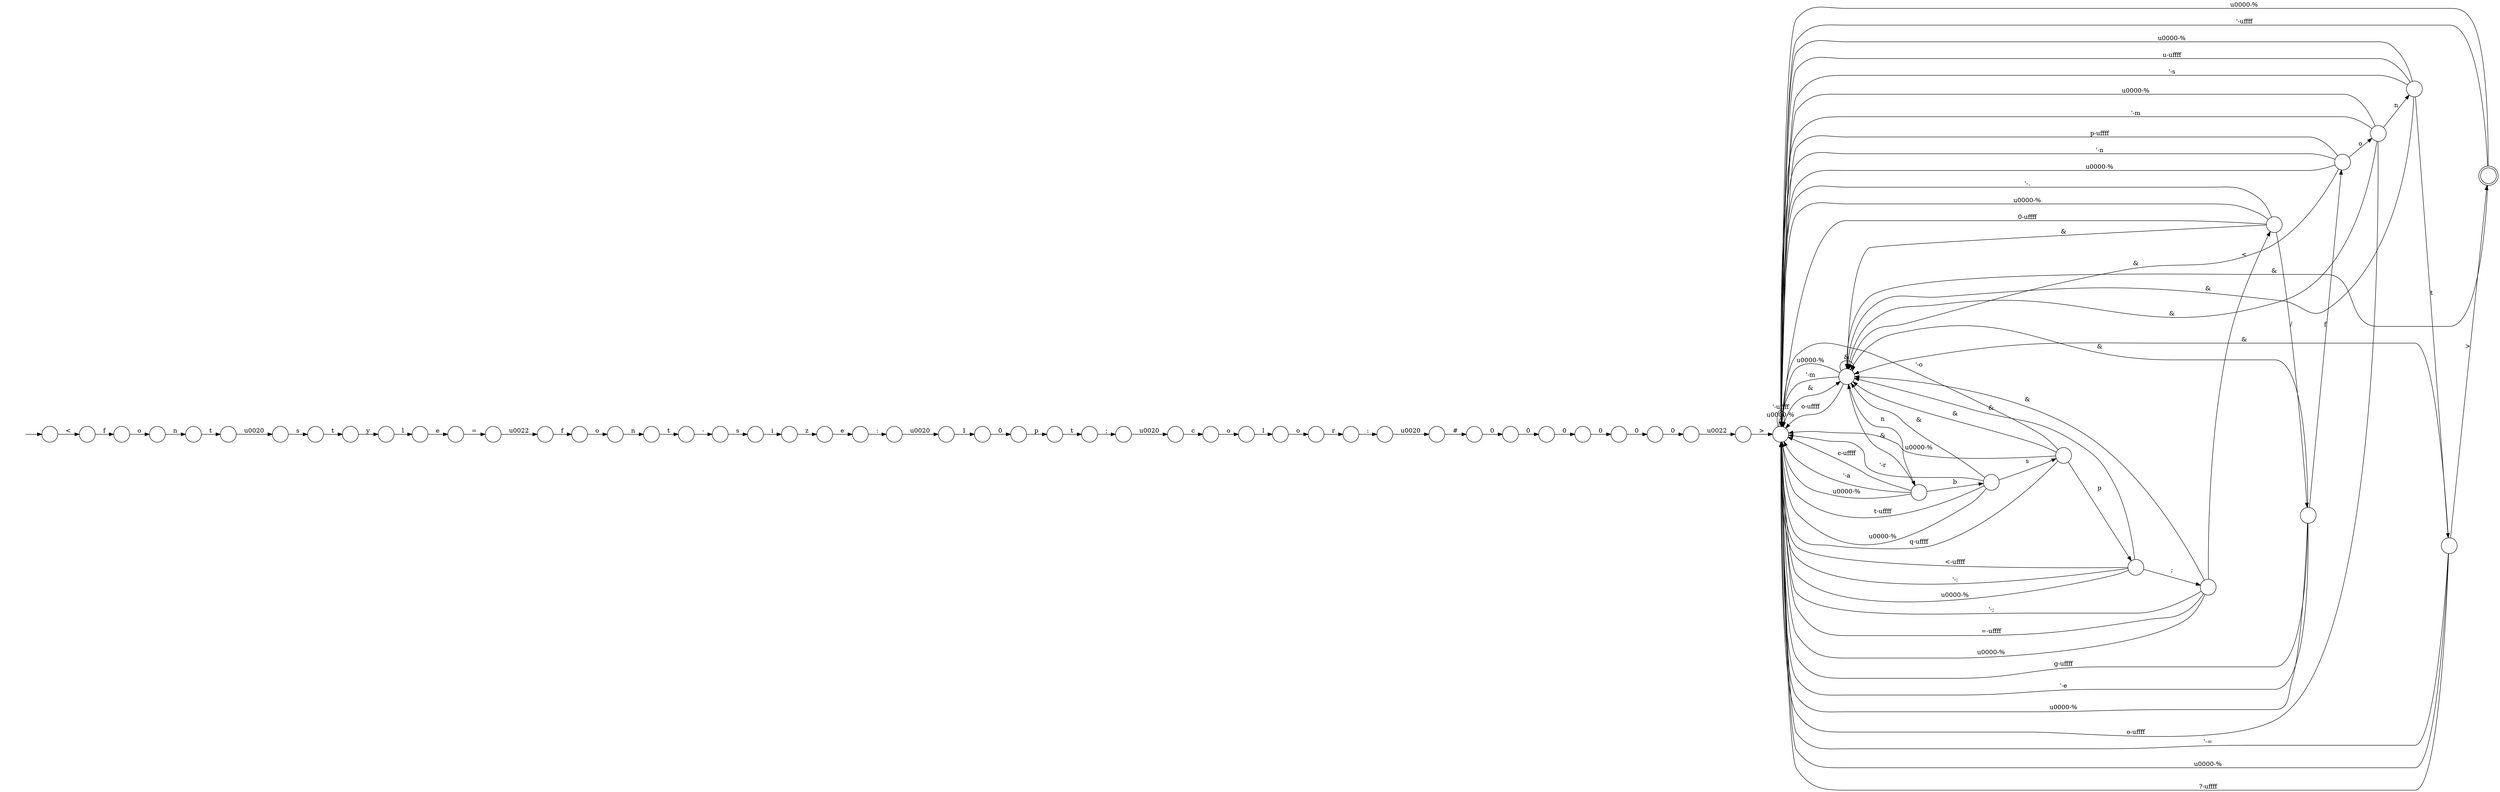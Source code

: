 digraph Automaton {
  rankdir = LR;
  0 [shape=circle,label=""];
  0 -> 43 [label=":"]
  1 [shape=circle,label=""];
  1 -> 29 [label="\u0020"]
  2 [shape=circle,label=""];
  2 -> 57 [label="\u0020"]
  3 [shape=circle,label=""];
  3 -> 59 [label="="]
  4 [shape=circle,label=""];
  4 -> 25 [label="\u0020"]
  5 [shape=circle,label=""];
  5 -> 56 [label="n"]
  5 -> 46 [label="&"]
  5 -> 12 [label="o-\uffff"]
  5 -> 12 [label="\u0000-%"]
  5 -> 12 [label="'-m"]
  6 [shape=circle,label=""];
  6 -> 24 [label="p"]
  7 [shape=circle,label=""];
  7 -> 36 [label="0"]
  8 [shape=circle,label=""];
  initial [shape=plaintext,label=""];
  initial -> 8
  8 -> 51 [label="<"]
  9 [shape=circle,label=""];
  9 -> 17 [label="n"]
  10 [shape=circle,label=""];
  10 -> 15 [label="t"]
  11 [shape=circle,label=""];
  11 -> 6 [label="0"]
  12 [shape=circle,label=""];
  12 -> 46 [label="&"]
  12 -> 12 [label="\u0000-%"]
  12 -> 12 [label="'-\uffff"]
  13 [shape=circle,label=""];
  13 -> 58 [label="z"]
  14 [shape=circle,label=""];
  14 -> 50 [label="o"]
  15 [shape=circle,label=""];
  15 -> 26 [label="-"]
  16 [shape=circle,label=""];
  16 -> 20 [label="o"]
  17 [shape=circle,label=""];
  17 -> 2 [label="t"]
  18 [shape=circle,label=""];
  18 -> 27 [label="t"]
  19 [shape=circle,label=""];
  19 -> 11 [label="1"]
  20 [shape=circle,label=""];
  20 -> 39 [label="r"]
  21 [shape=circle,label=""];
  21 -> 32 [label="l"]
  22 [shape=circle,label=""];
  22 -> 12 [label="q-\uffff"]
  22 -> 12 [label="'-o"]
  22 -> 46 [label="&"]
  22 -> 54 [label="p"]
  22 -> 12 [label="\u0000-%"]
  23 [shape=circle,label=""];
  23 -> 46 [label="&"]
  23 -> 30 [label="/"]
  23 -> 12 [label="'-."]
  23 -> 12 [label="\u0000-%"]
  23 -> 12 [label="0-\uffff"]
  24 [shape=circle,label=""];
  24 -> 38 [label="t"]
  25 [shape=circle,label=""];
  25 -> 7 [label="#"]
  26 [shape=circle,label=""];
  26 -> 55 [label="s"]
  27 [shape=circle,label=""];
  27 -> 21 [label="y"]
  28 [shape=circle,label=""];
  28 -> 9 [label="o"]
  29 [shape=circle,label=""];
  29 -> 47 [label="c"]
  30 [shape=circle,label=""];
  30 -> 53 [label="f"]
  30 -> 46 [label="&"]
  30 -> 12 [label="g-\uffff"]
  30 -> 12 [label="'-e"]
  30 -> 12 [label="\u0000-%"]
  31 [shape=circle,label=""];
  31 -> 45 [label="0"]
  32 [shape=circle,label=""];
  32 -> 3 [label="e"]
  33 [shape=circle,label=""];
  33 -> 12 [label="'-;"]
  33 -> 12 [label="=-\uffff"]
  33 -> 46 [label="&"]
  33 -> 12 [label="\u0000-%"]
  33 -> 23 [label="<"]
  34 [shape=circle,label=""];
  34 -> 14 [label="f"]
  35 [shape=doublecircle,label=""];
  35 -> 46 [label="&"]
  35 -> 12 [label="\u0000-%"]
  35 -> 12 [label="'-\uffff"]
  36 [shape=circle,label=""];
  36 -> 44 [label="0"]
  37 [shape=circle,label=""];
  37 -> 12 [label=">"]
  38 [shape=circle,label=""];
  38 -> 1 [label=";"]
  39 [shape=circle,label=""];
  39 -> 4 [label=":"]
  40 [shape=circle,label=""];
  40 -> 46 [label="&"]
  40 -> 22 [label="s"]
  40 -> 12 [label="t-\uffff"]
  40 -> 12 [label="\u0000-%"]
  40 -> 12 [label="'-r"]
  41 [shape=circle,label=""];
  41 -> 46 [label="&"]
  41 -> 12 [label="'-a"]
  41 -> 40 [label="b"]
  41 -> 12 [label="\u0000-%"]
  41 -> 12 [label="c-\uffff"]
  42 [shape=circle,label=""];
  42 -> 31 [label="0"]
  43 [shape=circle,label=""];
  43 -> 19 [label="\u0020"]
  44 [shape=circle,label=""];
  44 -> 52 [label="0"]
  45 [shape=circle,label=""];
  45 -> 37 [label="\u0022"]
  46 [shape=circle,label=""];
  46 -> 41 [label="n"]
  46 -> 46 [label="&"]
  46 -> 12 [label="o-\uffff"]
  46 -> 12 [label="\u0000-%"]
  46 -> 12 [label="'-m"]
  47 [shape=circle,label=""];
  47 -> 48 [label="o"]
  48 [shape=circle,label=""];
  48 -> 16 [label="l"]
  49 [shape=circle,label=""];
  49 -> 46 [label="&"]
  49 -> 35 [label=">"]
  49 -> 12 [label="'-="]
  49 -> 12 [label="\u0000-%"]
  49 -> 12 [label="?-\uffff"]
  50 [shape=circle,label=""];
  50 -> 10 [label="n"]
  51 [shape=circle,label=""];
  51 -> 28 [label="f"]
  52 [shape=circle,label=""];
  52 -> 42 [label="0"]
  53 [shape=circle,label=""];
  53 -> 12 [label="p-\uffff"]
  53 -> 12 [label="'-n"]
  53 -> 46 [label="&"]
  53 -> 12 [label="\u0000-%"]
  53 -> 5 [label="o"]
  54 [shape=circle,label=""];
  54 -> 12 [label="<-\uffff"]
  54 -> 12 [label="'-:"]
  54 -> 46 [label="&"]
  54 -> 33 [label=";"]
  54 -> 12 [label="\u0000-%"]
  55 [shape=circle,label=""];
  55 -> 13 [label="i"]
  56 [shape=circle,label=""];
  56 -> 49 [label="t"]
  56 -> 46 [label="&"]
  56 -> 12 [label="\u0000-%"]
  56 -> 12 [label="u-\uffff"]
  56 -> 12 [label="'-s"]
  57 [shape=circle,label=""];
  57 -> 18 [label="s"]
  58 [shape=circle,label=""];
  58 -> 0 [label="e"]
  59 [shape=circle,label=""];
  59 -> 34 [label="\u0022"]
}

